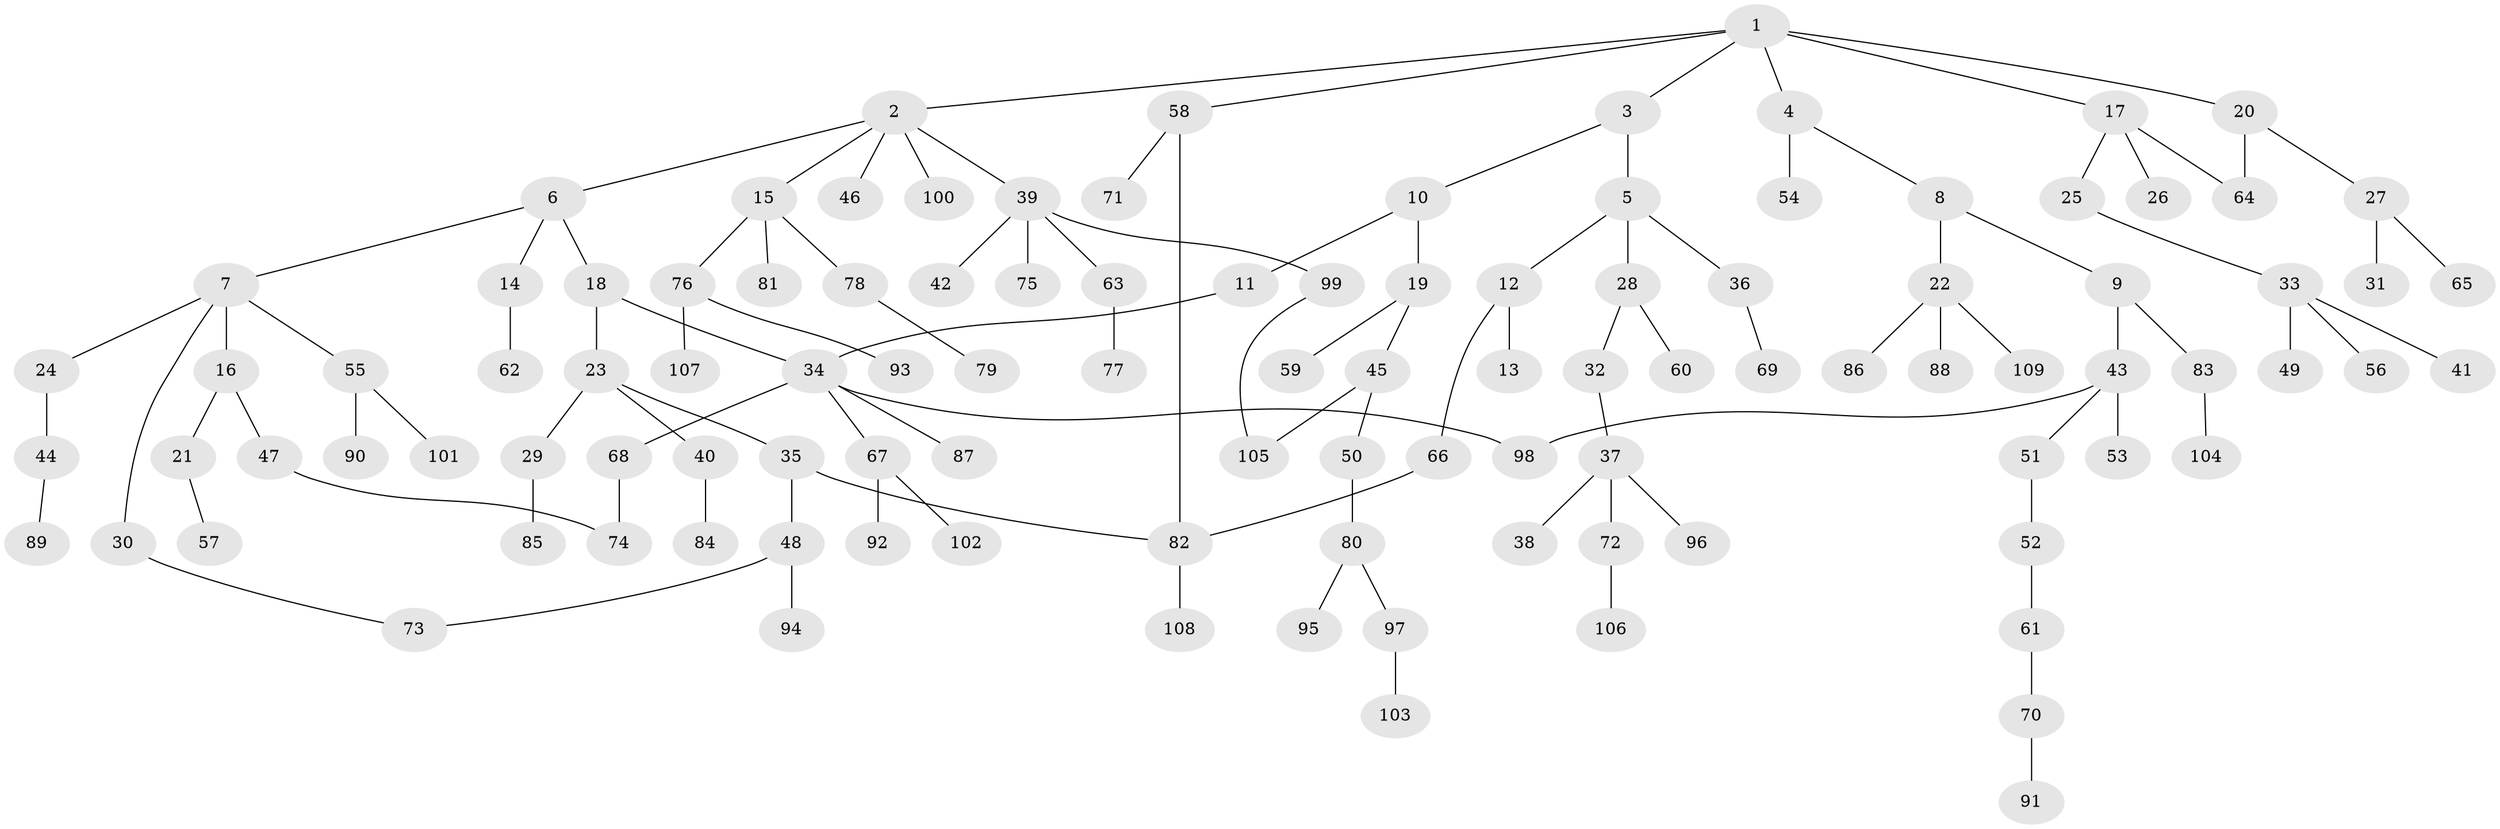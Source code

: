 // coarse degree distribution, {7: 0.0136986301369863, 8: 0.0136986301369863, 4: 0.0684931506849315, 5: 0.0821917808219178, 3: 0.1095890410958904, 2: 0.2602739726027397, 1: 0.4520547945205479}
// Generated by graph-tools (version 1.1) at 2025/51/02/27/25 19:51:37]
// undirected, 109 vertices, 116 edges
graph export_dot {
graph [start="1"]
  node [color=gray90,style=filled];
  1;
  2;
  3;
  4;
  5;
  6;
  7;
  8;
  9;
  10;
  11;
  12;
  13;
  14;
  15;
  16;
  17;
  18;
  19;
  20;
  21;
  22;
  23;
  24;
  25;
  26;
  27;
  28;
  29;
  30;
  31;
  32;
  33;
  34;
  35;
  36;
  37;
  38;
  39;
  40;
  41;
  42;
  43;
  44;
  45;
  46;
  47;
  48;
  49;
  50;
  51;
  52;
  53;
  54;
  55;
  56;
  57;
  58;
  59;
  60;
  61;
  62;
  63;
  64;
  65;
  66;
  67;
  68;
  69;
  70;
  71;
  72;
  73;
  74;
  75;
  76;
  77;
  78;
  79;
  80;
  81;
  82;
  83;
  84;
  85;
  86;
  87;
  88;
  89;
  90;
  91;
  92;
  93;
  94;
  95;
  96;
  97;
  98;
  99;
  100;
  101;
  102;
  103;
  104;
  105;
  106;
  107;
  108;
  109;
  1 -- 2;
  1 -- 3;
  1 -- 4;
  1 -- 17;
  1 -- 20;
  1 -- 58;
  2 -- 6;
  2 -- 15;
  2 -- 39;
  2 -- 46;
  2 -- 100;
  3 -- 5;
  3 -- 10;
  4 -- 8;
  4 -- 54;
  5 -- 12;
  5 -- 28;
  5 -- 36;
  6 -- 7;
  6 -- 14;
  6 -- 18;
  7 -- 16;
  7 -- 24;
  7 -- 30;
  7 -- 55;
  8 -- 9;
  8 -- 22;
  9 -- 43;
  9 -- 83;
  10 -- 11;
  10 -- 19;
  11 -- 34;
  12 -- 13;
  12 -- 66;
  14 -- 62;
  15 -- 76;
  15 -- 78;
  15 -- 81;
  16 -- 21;
  16 -- 47;
  17 -- 25;
  17 -- 26;
  17 -- 64;
  18 -- 23;
  18 -- 34;
  19 -- 45;
  19 -- 59;
  20 -- 27;
  20 -- 64;
  21 -- 57;
  22 -- 86;
  22 -- 88;
  22 -- 109;
  23 -- 29;
  23 -- 35;
  23 -- 40;
  24 -- 44;
  25 -- 33;
  27 -- 31;
  27 -- 65;
  28 -- 32;
  28 -- 60;
  29 -- 85;
  30 -- 73;
  32 -- 37;
  33 -- 41;
  33 -- 49;
  33 -- 56;
  34 -- 67;
  34 -- 68;
  34 -- 87;
  34 -- 98;
  35 -- 48;
  35 -- 82;
  36 -- 69;
  37 -- 38;
  37 -- 72;
  37 -- 96;
  39 -- 42;
  39 -- 63;
  39 -- 75;
  39 -- 99;
  40 -- 84;
  43 -- 51;
  43 -- 53;
  43 -- 98;
  44 -- 89;
  45 -- 50;
  45 -- 105;
  47 -- 74;
  48 -- 73;
  48 -- 94;
  50 -- 80;
  51 -- 52;
  52 -- 61;
  55 -- 90;
  55 -- 101;
  58 -- 71;
  58 -- 82;
  61 -- 70;
  63 -- 77;
  66 -- 82;
  67 -- 92;
  67 -- 102;
  68 -- 74;
  70 -- 91;
  72 -- 106;
  76 -- 93;
  76 -- 107;
  78 -- 79;
  80 -- 95;
  80 -- 97;
  82 -- 108;
  83 -- 104;
  97 -- 103;
  99 -- 105;
}
